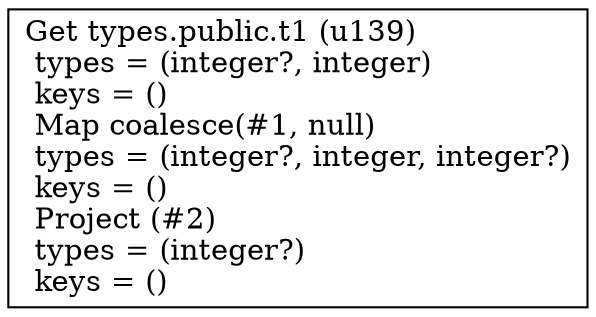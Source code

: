 digraph G {
    node0 [shape = record, label=" Get types.public.t1 (u139)\l  types = (integer?, integer)\l  keys = ()\l Map coalesce(#1, null)\l  types = (integer?, integer, integer?)\l  keys = ()\l Project (#2)\l  types = (integer?)\l  keys = ()\l"]
}
